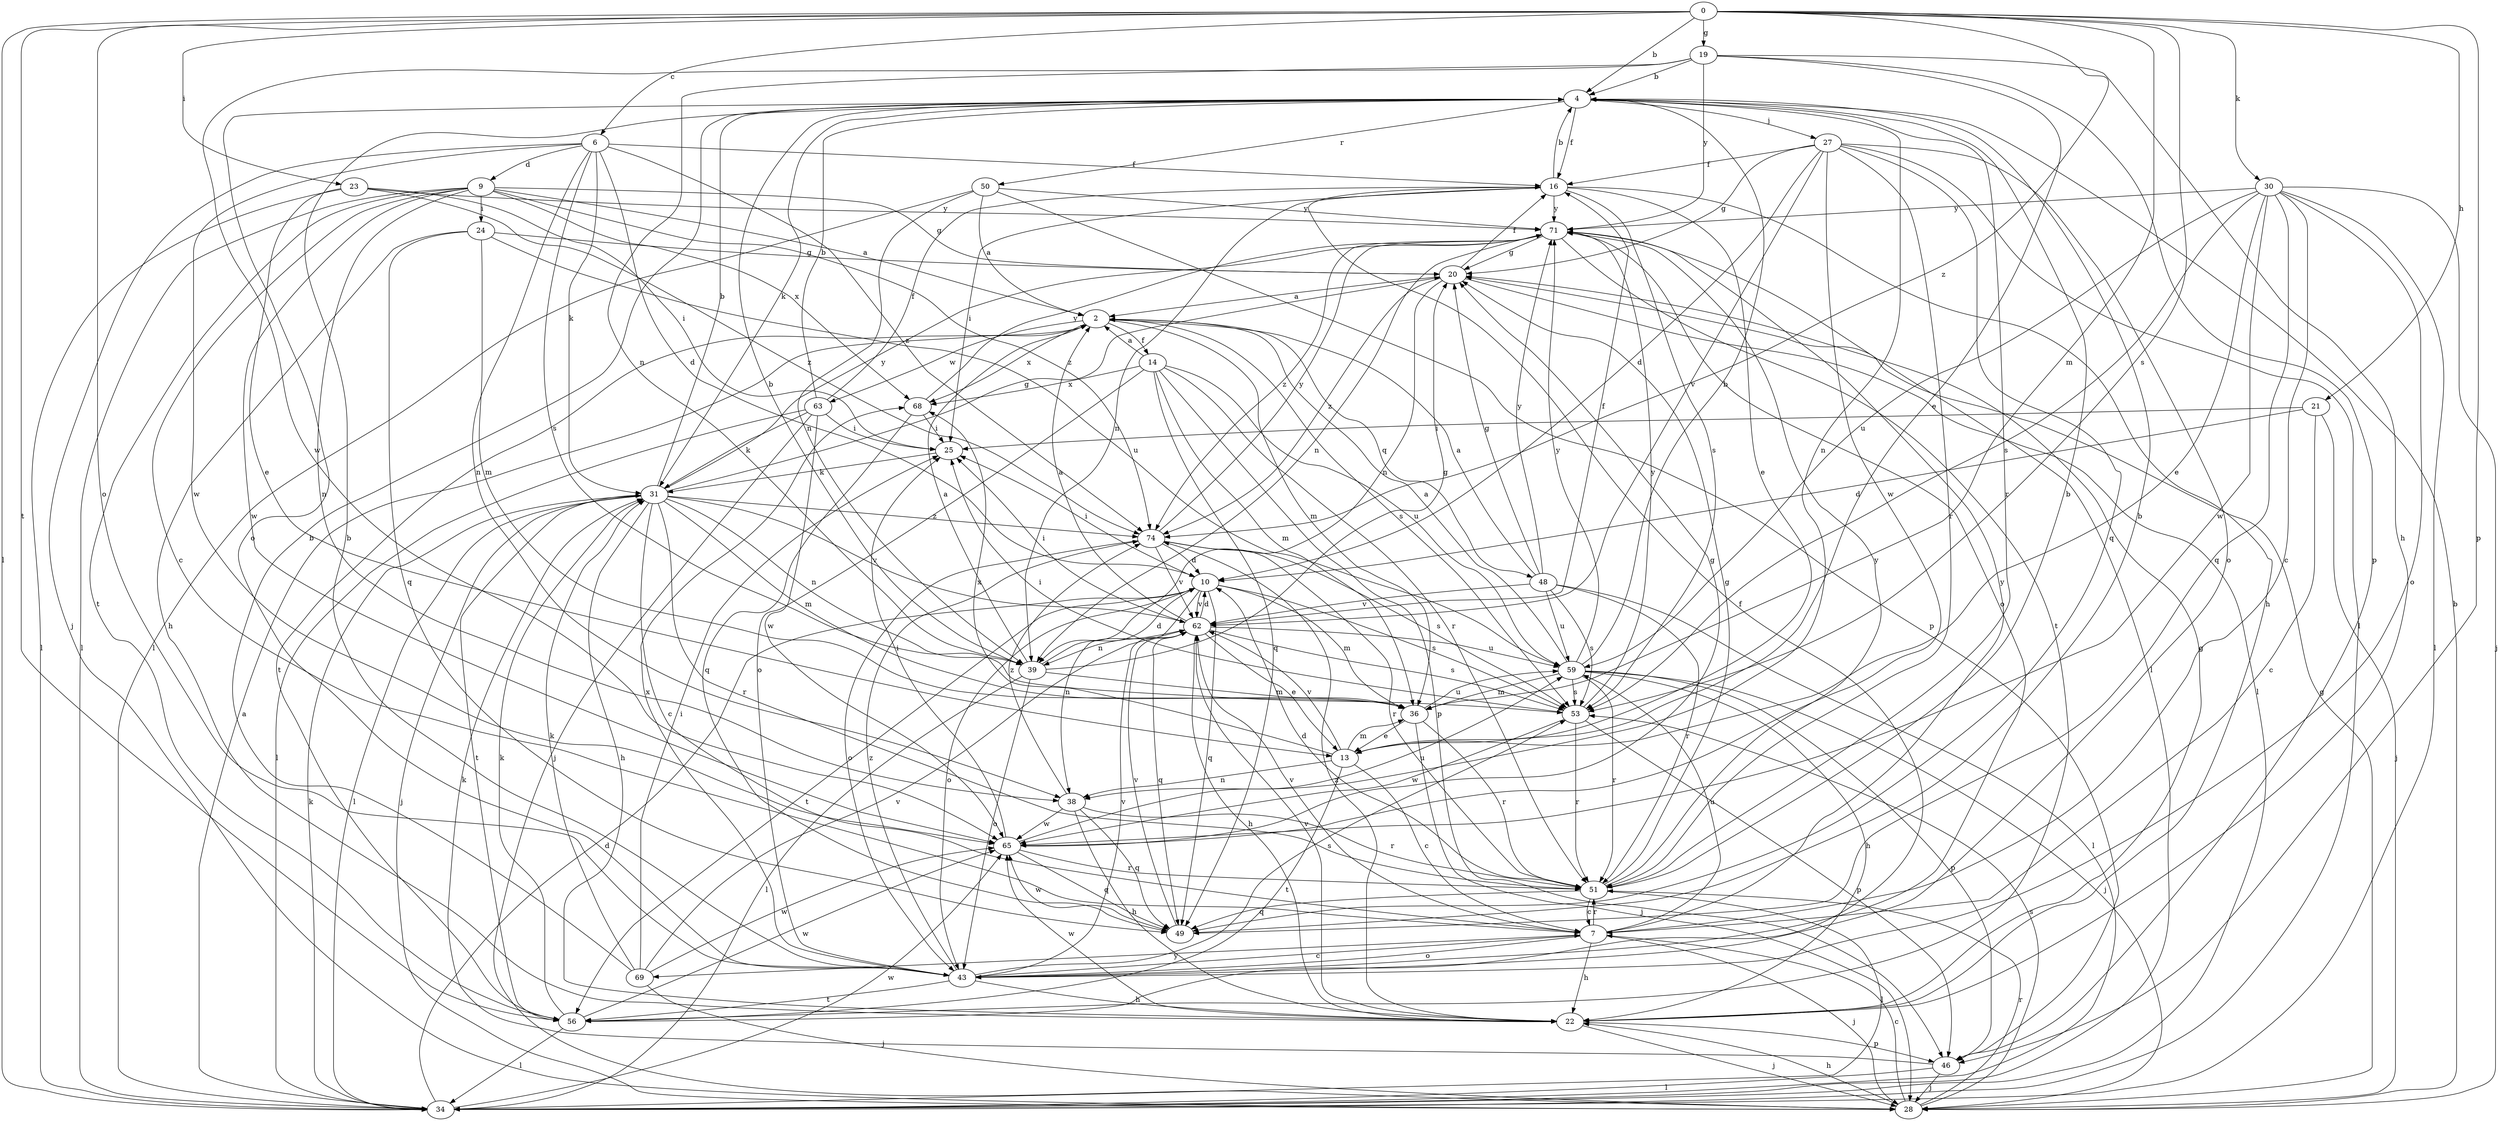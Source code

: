strict digraph  {
0;
2;
4;
6;
7;
9;
10;
13;
14;
16;
19;
20;
21;
22;
23;
24;
25;
27;
28;
30;
31;
34;
36;
38;
39;
43;
46;
48;
49;
50;
51;
53;
56;
59;
62;
63;
65;
68;
69;
71;
74;
0 -> 4  [label=b];
0 -> 6  [label=c];
0 -> 19  [label=g];
0 -> 21  [label=h];
0 -> 23  [label=i];
0 -> 30  [label=k];
0 -> 34  [label=l];
0 -> 36  [label=m];
0 -> 43  [label=o];
0 -> 46  [label=p];
0 -> 53  [label=s];
0 -> 56  [label=t];
0 -> 74  [label=z];
2 -> 14  [label=f];
2 -> 36  [label=m];
2 -> 48  [label=q];
2 -> 53  [label=s];
2 -> 56  [label=t];
2 -> 63  [label=w];
2 -> 68  [label=x];
4 -> 16  [label=f];
4 -> 27  [label=j];
4 -> 31  [label=k];
4 -> 38  [label=n];
4 -> 43  [label=o];
4 -> 50  [label=r];
4 -> 51  [label=r];
6 -> 9  [label=d];
6 -> 10  [label=d];
6 -> 16  [label=f];
6 -> 28  [label=j];
6 -> 31  [label=k];
6 -> 38  [label=n];
6 -> 53  [label=s];
6 -> 65  [label=w];
6 -> 74  [label=z];
7 -> 22  [label=h];
7 -> 28  [label=j];
7 -> 43  [label=o];
7 -> 51  [label=r];
7 -> 59  [label=u];
7 -> 62  [label=v];
7 -> 69  [label=y];
7 -> 71  [label=y];
9 -> 2  [label=a];
9 -> 7  [label=c];
9 -> 20  [label=g];
9 -> 24  [label=i];
9 -> 34  [label=l];
9 -> 38  [label=n];
9 -> 56  [label=t];
9 -> 65  [label=w];
9 -> 68  [label=x];
9 -> 74  [label=z];
10 -> 25  [label=i];
10 -> 36  [label=m];
10 -> 38  [label=n];
10 -> 43  [label=o];
10 -> 49  [label=q];
10 -> 53  [label=s];
10 -> 56  [label=t];
10 -> 62  [label=v];
13 -> 7  [label=c];
13 -> 36  [label=m];
13 -> 38  [label=n];
13 -> 56  [label=t];
13 -> 62  [label=v];
13 -> 68  [label=x];
14 -> 2  [label=a];
14 -> 36  [label=m];
14 -> 43  [label=o];
14 -> 46  [label=p];
14 -> 49  [label=q];
14 -> 51  [label=r];
14 -> 59  [label=u];
14 -> 68  [label=x];
16 -> 4  [label=b];
16 -> 13  [label=e];
16 -> 22  [label=h];
16 -> 25  [label=i];
16 -> 39  [label=n];
16 -> 53  [label=s];
16 -> 71  [label=y];
19 -> 4  [label=b];
19 -> 13  [label=e];
19 -> 22  [label=h];
19 -> 39  [label=n];
19 -> 46  [label=p];
19 -> 65  [label=w];
19 -> 71  [label=y];
20 -> 2  [label=a];
20 -> 16  [label=f];
20 -> 34  [label=l];
20 -> 39  [label=n];
20 -> 74  [label=z];
21 -> 7  [label=c];
21 -> 10  [label=d];
21 -> 25  [label=i];
21 -> 28  [label=j];
22 -> 20  [label=g];
22 -> 28  [label=j];
22 -> 46  [label=p];
22 -> 62  [label=v];
22 -> 65  [label=w];
22 -> 74  [label=z];
23 -> 13  [label=e];
23 -> 25  [label=i];
23 -> 34  [label=l];
23 -> 71  [label=y];
23 -> 74  [label=z];
24 -> 20  [label=g];
24 -> 22  [label=h];
24 -> 36  [label=m];
24 -> 49  [label=q];
24 -> 59  [label=u];
25 -> 31  [label=k];
27 -> 10  [label=d];
27 -> 16  [label=f];
27 -> 20  [label=g];
27 -> 34  [label=l];
27 -> 43  [label=o];
27 -> 49  [label=q];
27 -> 51  [label=r];
27 -> 62  [label=v];
27 -> 65  [label=w];
28 -> 4  [label=b];
28 -> 7  [label=c];
28 -> 20  [label=g];
28 -> 22  [label=h];
28 -> 51  [label=r];
28 -> 53  [label=s];
30 -> 7  [label=c];
30 -> 13  [label=e];
30 -> 28  [label=j];
30 -> 34  [label=l];
30 -> 43  [label=o];
30 -> 49  [label=q];
30 -> 53  [label=s];
30 -> 59  [label=u];
30 -> 65  [label=w];
30 -> 71  [label=y];
31 -> 4  [label=b];
31 -> 7  [label=c];
31 -> 20  [label=g];
31 -> 22  [label=h];
31 -> 28  [label=j];
31 -> 34  [label=l];
31 -> 36  [label=m];
31 -> 39  [label=n];
31 -> 51  [label=r];
31 -> 56  [label=t];
31 -> 62  [label=v];
31 -> 71  [label=y];
31 -> 74  [label=z];
34 -> 2  [label=a];
34 -> 10  [label=d];
34 -> 31  [label=k];
34 -> 65  [label=w];
36 -> 13  [label=e];
36 -> 28  [label=j];
36 -> 51  [label=r];
36 -> 59  [label=u];
38 -> 22  [label=h];
38 -> 49  [label=q];
38 -> 51  [label=r];
38 -> 65  [label=w];
38 -> 74  [label=z];
39 -> 2  [label=a];
39 -> 4  [label=b];
39 -> 10  [label=d];
39 -> 20  [label=g];
39 -> 34  [label=l];
39 -> 36  [label=m];
39 -> 43  [label=o];
43 -> 4  [label=b];
43 -> 7  [label=c];
43 -> 22  [label=h];
43 -> 53  [label=s];
43 -> 56  [label=t];
43 -> 62  [label=v];
43 -> 68  [label=x];
43 -> 74  [label=z];
46 -> 28  [label=j];
46 -> 31  [label=k];
46 -> 34  [label=l];
48 -> 2  [label=a];
48 -> 20  [label=g];
48 -> 34  [label=l];
48 -> 51  [label=r];
48 -> 53  [label=s];
48 -> 59  [label=u];
48 -> 62  [label=v];
48 -> 71  [label=y];
49 -> 4  [label=b];
49 -> 62  [label=v];
49 -> 65  [label=w];
50 -> 2  [label=a];
50 -> 34  [label=l];
50 -> 39  [label=n];
50 -> 46  [label=p];
50 -> 71  [label=y];
51 -> 4  [label=b];
51 -> 7  [label=c];
51 -> 10  [label=d];
51 -> 20  [label=g];
51 -> 34  [label=l];
51 -> 49  [label=q];
51 -> 71  [label=y];
53 -> 25  [label=i];
53 -> 46  [label=p];
53 -> 51  [label=r];
53 -> 65  [label=w];
53 -> 71  [label=y];
56 -> 16  [label=f];
56 -> 31  [label=k];
56 -> 34  [label=l];
56 -> 65  [label=w];
59 -> 2  [label=a];
59 -> 4  [label=b];
59 -> 22  [label=h];
59 -> 28  [label=j];
59 -> 36  [label=m];
59 -> 46  [label=p];
59 -> 51  [label=r];
59 -> 53  [label=s];
59 -> 71  [label=y];
62 -> 2  [label=a];
62 -> 10  [label=d];
62 -> 13  [label=e];
62 -> 16  [label=f];
62 -> 22  [label=h];
62 -> 25  [label=i];
62 -> 39  [label=n];
62 -> 49  [label=q];
62 -> 53  [label=s];
62 -> 59  [label=u];
63 -> 4  [label=b];
63 -> 16  [label=f];
63 -> 25  [label=i];
63 -> 28  [label=j];
63 -> 31  [label=k];
63 -> 34  [label=l];
63 -> 65  [label=w];
65 -> 20  [label=g];
65 -> 25  [label=i];
65 -> 49  [label=q];
65 -> 51  [label=r];
65 -> 59  [label=u];
68 -> 25  [label=i];
68 -> 49  [label=q];
68 -> 71  [label=y];
69 -> 4  [label=b];
69 -> 25  [label=i];
69 -> 28  [label=j];
69 -> 31  [label=k];
69 -> 62  [label=v];
69 -> 65  [label=w];
71 -> 20  [label=g];
71 -> 34  [label=l];
71 -> 39  [label=n];
71 -> 43  [label=o];
71 -> 56  [label=t];
71 -> 74  [label=z];
74 -> 10  [label=d];
74 -> 43  [label=o];
74 -> 51  [label=r];
74 -> 53  [label=s];
74 -> 62  [label=v];
74 -> 71  [label=y];
}
